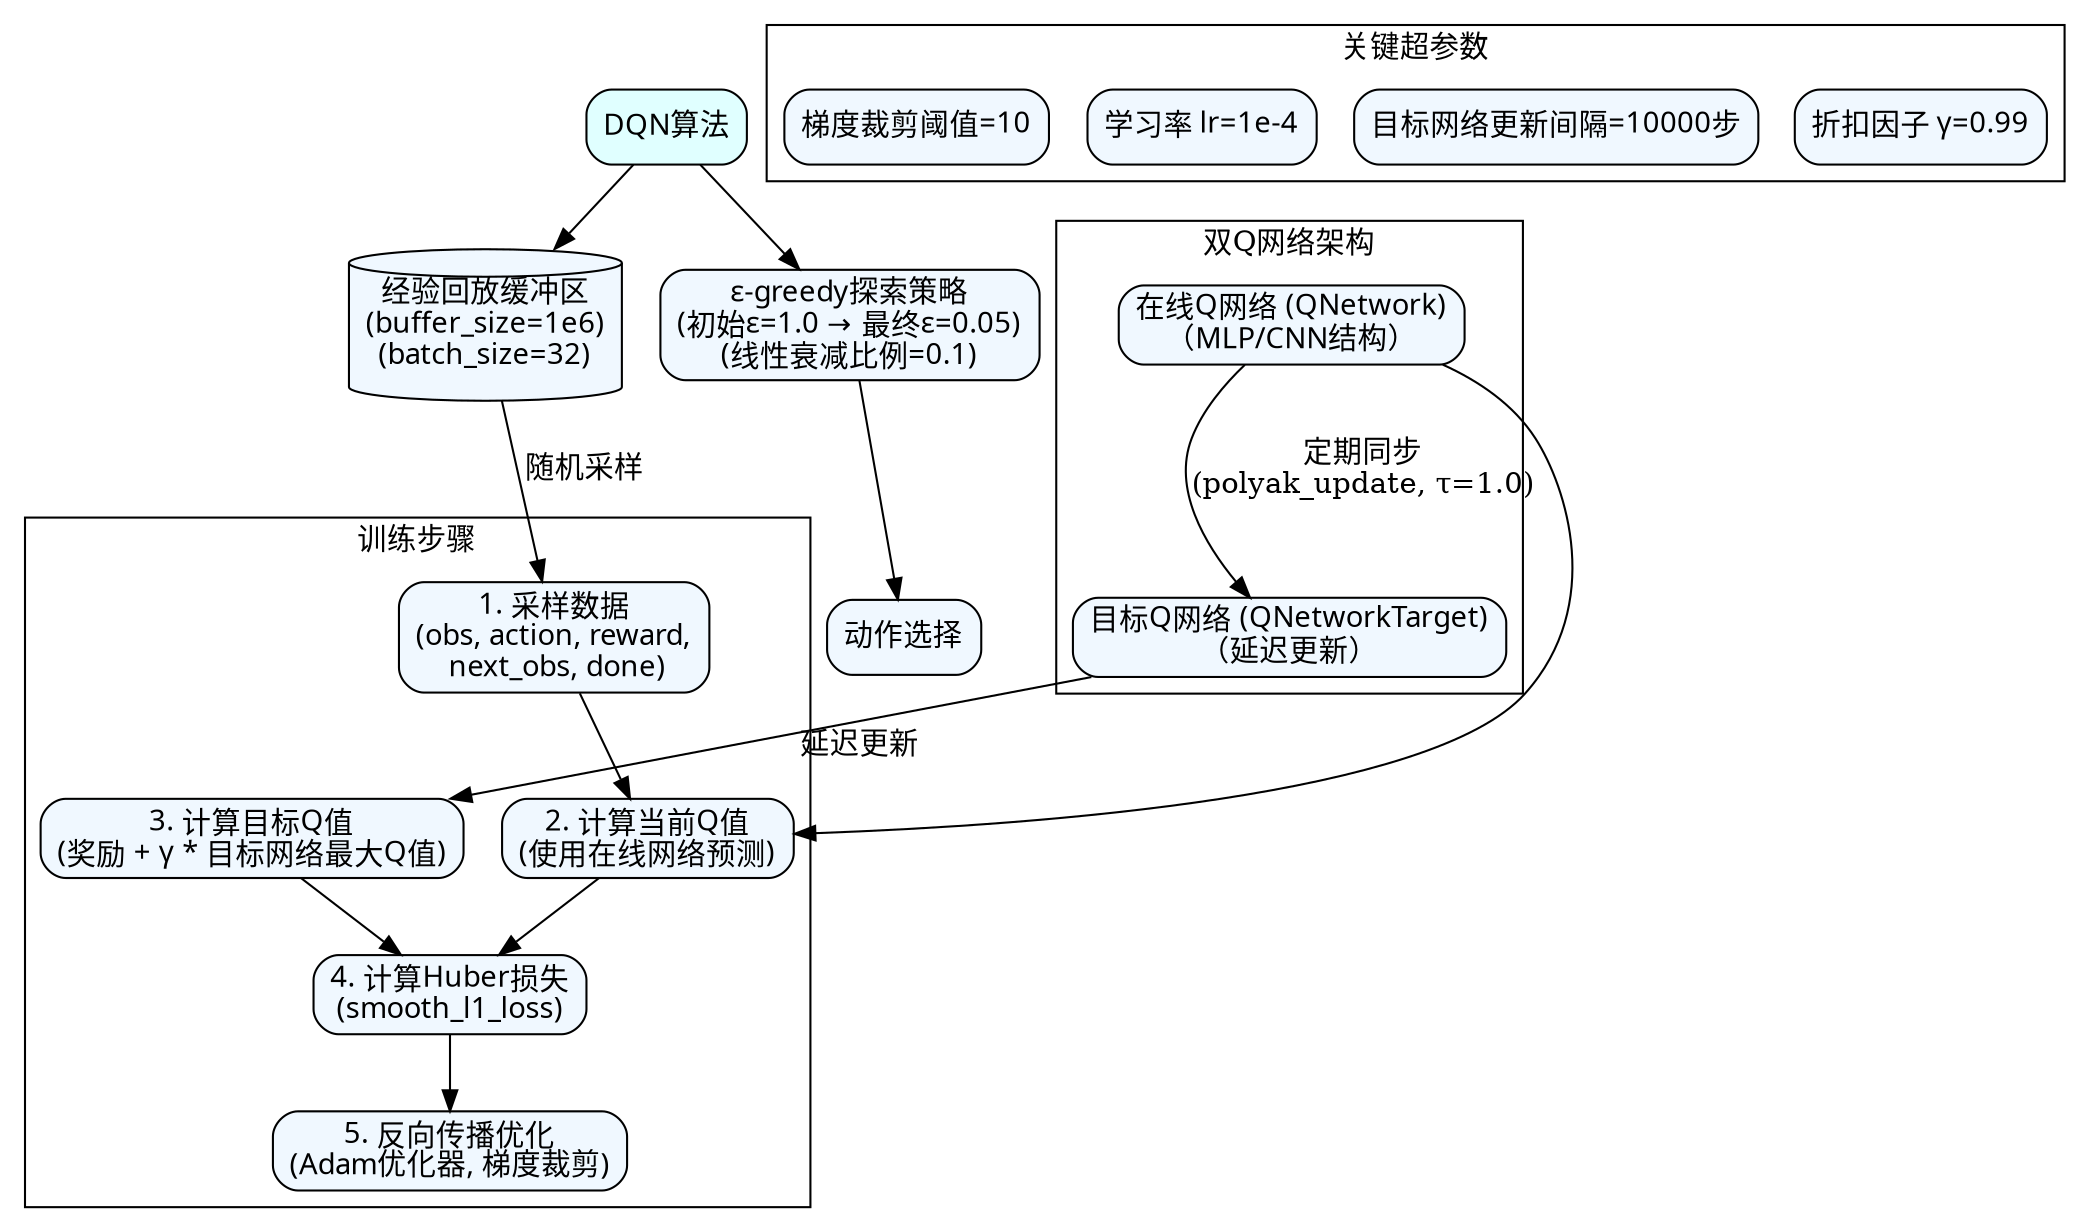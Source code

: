 digraph DQN {
    rankdir=TB;  // 绘图方向：从上到下
    node [shape=box, style="rounded,filled", fillcolor="#F0F8FF", fontname="SimHei"];

    // 算法主体
    DQN算法 [label="DQN算法", fillcolor="#E0FFFF"];
    
    // 核心组件
    DQN算法 -> {经验回放缓冲区 探索策略};
    
    // 经验回放缓冲区
    经验回放缓冲区 [label="经验回放缓冲区\n(buffer_size=1e6)\n(batch_size=32)", shape=cylinder];
    
    // 双Q网络架构
    subgraph cluster_双网络 {
        label="双Q网络架构";
        在线Q网络 [label="在线Q网络 (QNetwork)\n（MLP/CNN结构）"];
        目标Q网络 [label="目标Q网络 (QNetworkTarget)\n（延迟更新）"];
        在线Q网络 -> 目标Q网络 [label="定期同步\n(polyak_update, τ=1.0)"];
    }
    
    // 训练流程
    subgraph cluster_训练流程 {
        label="训练步骤";
        采样数据 [label="1. 采样数据\n(obs, action, reward,\n next_obs, done)"];
        计算当前Q值 [label="2. 计算当前Q值\n(使用在线网络预测)"];
        计算目标Q值 [label="3. 计算目标Q值\n(奖励 + γ * 目标网络最大Q值)"];
        计算损失 [label="4. 计算Huber损失\n(smooth_l1_loss)"];
        优化网络 [label="5. 反向传播优化\n(Adam优化器, 梯度裁剪)"];
        采样数据 -> 计算当前Q值 -> 计算损失;
        计算目标Q值 -> 计算损失;
        计算损失 -> 优化网络;
    }
    
    // 探索策略
    探索策略 [label="ε-greedy探索策略\n(初始ε=1.0 → 最终ε=0.05)\n(线性衰减比例=0.1)"];
    探索策略 -> 动作选择;
    
    // 关键超参数
    subgraph cluster_超参数 {
        label="关键超参数";
        折扣因子 [label="折扣因子 γ=0.99"];
        同步间隔 [label="目标网络更新间隔=10000步"];
        学习率 [label="学习率 lr=1e-4"];
        梯度裁剪 [label="梯度裁剪阈值=10"];
    }
    
    // 数据流向
    经验回放缓冲区 -> 采样数据 [label="随机采样"];
    在线Q网络 -> 计算当前Q值;
    目标Q网络 -> 计算目标Q值 [label="延迟更新"];
}